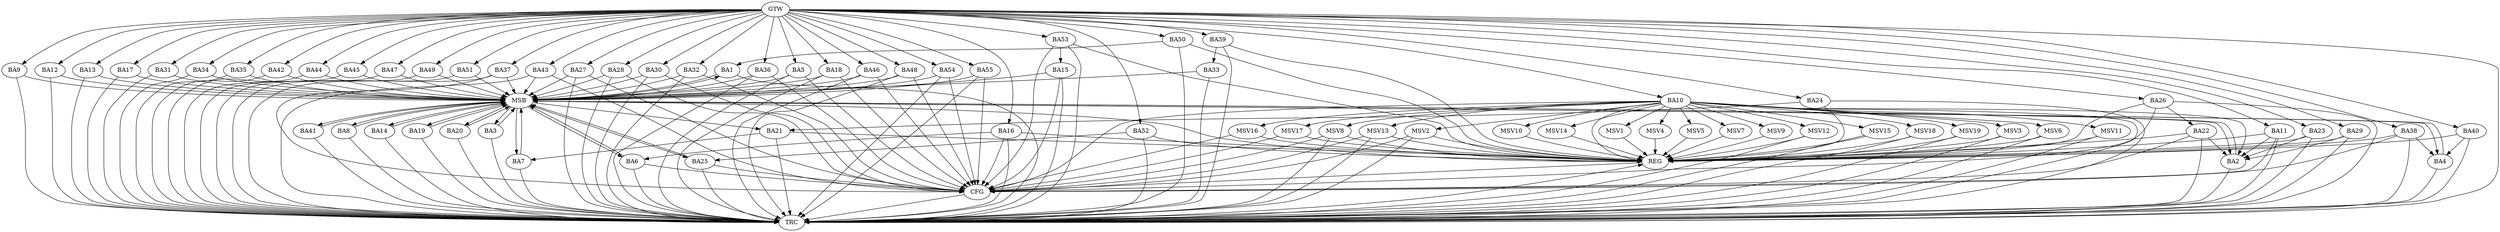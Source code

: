strict digraph G {
  BA1 [ label="BA1" ];
  BA2 [ label="BA2" ];
  BA3 [ label="BA3" ];
  BA4 [ label="BA4" ];
  BA5 [ label="BA5" ];
  BA6 [ label="BA6" ];
  BA7 [ label="BA7" ];
  BA8 [ label="BA8" ];
  BA9 [ label="BA9" ];
  BA10 [ label="BA10" ];
  BA11 [ label="BA11" ];
  BA12 [ label="BA12" ];
  BA13 [ label="BA13" ];
  BA14 [ label="BA14" ];
  BA15 [ label="BA15" ];
  BA16 [ label="BA16" ];
  BA17 [ label="BA17" ];
  BA18 [ label="BA18" ];
  BA19 [ label="BA19" ];
  BA20 [ label="BA20" ];
  BA21 [ label="BA21" ];
  BA22 [ label="BA22" ];
  BA23 [ label="BA23" ];
  BA24 [ label="BA24" ];
  BA25 [ label="BA25" ];
  BA26 [ label="BA26" ];
  BA27 [ label="BA27" ];
  BA28 [ label="BA28" ];
  BA29 [ label="BA29" ];
  BA30 [ label="BA30" ];
  BA31 [ label="BA31" ];
  BA32 [ label="BA32" ];
  BA33 [ label="BA33" ];
  BA34 [ label="BA34" ];
  BA35 [ label="BA35" ];
  BA36 [ label="BA36" ];
  BA37 [ label="BA37" ];
  BA38 [ label="BA38" ];
  BA39 [ label="BA39" ];
  BA40 [ label="BA40" ];
  BA41 [ label="BA41" ];
  BA42 [ label="BA42" ];
  BA43 [ label="BA43" ];
  BA44 [ label="BA44" ];
  BA45 [ label="BA45" ];
  BA46 [ label="BA46" ];
  BA47 [ label="BA47" ];
  BA48 [ label="BA48" ];
  BA49 [ label="BA49" ];
  BA50 [ label="BA50" ];
  BA51 [ label="BA51" ];
  BA52 [ label="BA52" ];
  BA53 [ label="BA53" ];
  BA54 [ label="BA54" ];
  BA55 [ label="BA55" ];
  GTW [ label="GTW" ];
  REG [ label="REG" ];
  MSB [ label="MSB" ];
  CFG [ label="CFG" ];
  TRC [ label="TRC" ];
  MSV1 [ label="MSV1" ];
  MSV2 [ label="MSV2" ];
  MSV3 [ label="MSV3" ];
  MSV4 [ label="MSV4" ];
  MSV5 [ label="MSV5" ];
  MSV6 [ label="MSV6" ];
  MSV7 [ label="MSV7" ];
  MSV8 [ label="MSV8" ];
  MSV9 [ label="MSV9" ];
  MSV10 [ label="MSV10" ];
  MSV11 [ label="MSV11" ];
  MSV12 [ label="MSV12" ];
  MSV13 [ label="MSV13" ];
  MSV14 [ label="MSV14" ];
  MSV15 [ label="MSV15" ];
  MSV16 [ label="MSV16" ];
  MSV17 [ label="MSV17" ];
  MSV18 [ label="MSV18" ];
  MSV19 [ label="MSV19" ];
  BA10 -> BA2;
  BA11 -> BA2;
  BA16 -> BA6;
  BA21 -> BA7;
  BA22 -> BA2;
  BA23 -> BA2;
  BA24 -> BA21;
  BA26 -> BA22;
  BA29 -> BA2;
  BA38 -> BA4;
  BA39 -> BA33;
  BA40 -> BA4;
  BA50 -> BA1;
  BA52 -> BA25;
  BA53 -> BA15;
  GTW -> BA5;
  GTW -> BA9;
  GTW -> BA10;
  GTW -> BA11;
  GTW -> BA12;
  GTW -> BA13;
  GTW -> BA16;
  GTW -> BA17;
  GTW -> BA18;
  GTW -> BA23;
  GTW -> BA24;
  GTW -> BA26;
  GTW -> BA27;
  GTW -> BA28;
  GTW -> BA29;
  GTW -> BA30;
  GTW -> BA31;
  GTW -> BA32;
  GTW -> BA34;
  GTW -> BA35;
  GTW -> BA36;
  GTW -> BA37;
  GTW -> BA38;
  GTW -> BA39;
  GTW -> BA40;
  GTW -> BA42;
  GTW -> BA43;
  GTW -> BA44;
  GTW -> BA45;
  GTW -> BA46;
  GTW -> BA47;
  GTW -> BA48;
  GTW -> BA49;
  GTW -> BA50;
  GTW -> BA51;
  GTW -> BA52;
  GTW -> BA53;
  GTW -> BA54;
  GTW -> BA55;
  BA10 -> REG;
  BA11 -> REG;
  BA16 -> REG;
  BA21 -> REG;
  BA22 -> REG;
  BA23 -> REG;
  BA24 -> REG;
  BA26 -> REG;
  BA29 -> REG;
  BA38 -> REG;
  BA39 -> REG;
  BA40 -> REG;
  BA50 -> REG;
  BA52 -> REG;
  BA53 -> REG;
  BA1 -> MSB;
  MSB -> BA2;
  MSB -> REG;
  BA2 -> MSB;
  MSB -> BA1;
  BA3 -> MSB;
  BA4 -> MSB;
  BA5 -> MSB;
  BA6 -> MSB;
  BA7 -> MSB;
  MSB -> BA4;
  BA8 -> MSB;
  BA9 -> MSB;
  BA12 -> MSB;
  MSB -> BA8;
  BA13 -> MSB;
  MSB -> BA3;
  BA14 -> MSB;
  BA15 -> MSB;
  MSB -> BA7;
  BA17 -> MSB;
  BA18 -> MSB;
  MSB -> BA14;
  BA19 -> MSB;
  BA20 -> MSB;
  MSB -> BA6;
  BA25 -> MSB;
  MSB -> BA21;
  BA27 -> MSB;
  BA28 -> MSB;
  BA30 -> MSB;
  BA31 -> MSB;
  BA32 -> MSB;
  MSB -> BA19;
  BA33 -> MSB;
  MSB -> BA20;
  BA34 -> MSB;
  BA35 -> MSB;
  MSB -> BA25;
  BA36 -> MSB;
  BA37 -> MSB;
  BA41 -> MSB;
  BA42 -> MSB;
  BA43 -> MSB;
  MSB -> BA41;
  BA44 -> MSB;
  BA45 -> MSB;
  BA46 -> MSB;
  BA47 -> MSB;
  BA48 -> MSB;
  BA49 -> MSB;
  BA51 -> MSB;
  BA54 -> MSB;
  BA55 -> MSB;
  BA16 -> CFG;
  BA22 -> CFG;
  BA46 -> CFG;
  BA48 -> CFG;
  BA28 -> CFG;
  BA5 -> CFG;
  BA25 -> CFG;
  BA6 -> CFG;
  BA11 -> CFG;
  BA53 -> CFG;
  BA55 -> CFG;
  BA38 -> CFG;
  BA30 -> CFG;
  BA54 -> CFG;
  BA37 -> CFG;
  BA15 -> CFG;
  BA18 -> CFG;
  BA10 -> CFG;
  BA27 -> CFG;
  BA36 -> CFG;
  BA26 -> CFG;
  BA32 -> CFG;
  BA43 -> CFG;
  REG -> CFG;
  BA1 -> TRC;
  BA2 -> TRC;
  BA3 -> TRC;
  BA4 -> TRC;
  BA5 -> TRC;
  BA6 -> TRC;
  BA7 -> TRC;
  BA8 -> TRC;
  BA9 -> TRC;
  BA10 -> TRC;
  BA11 -> TRC;
  BA12 -> TRC;
  BA13 -> TRC;
  BA14 -> TRC;
  BA15 -> TRC;
  BA16 -> TRC;
  BA17 -> TRC;
  BA18 -> TRC;
  BA19 -> TRC;
  BA20 -> TRC;
  BA21 -> TRC;
  BA22 -> TRC;
  BA23 -> TRC;
  BA24 -> TRC;
  BA25 -> TRC;
  BA26 -> TRC;
  BA27 -> TRC;
  BA28 -> TRC;
  BA29 -> TRC;
  BA30 -> TRC;
  BA31 -> TRC;
  BA32 -> TRC;
  BA33 -> TRC;
  BA34 -> TRC;
  BA35 -> TRC;
  BA36 -> TRC;
  BA37 -> TRC;
  BA38 -> TRC;
  BA39 -> TRC;
  BA40 -> TRC;
  BA41 -> TRC;
  BA42 -> TRC;
  BA43 -> TRC;
  BA44 -> TRC;
  BA45 -> TRC;
  BA46 -> TRC;
  BA47 -> TRC;
  BA48 -> TRC;
  BA49 -> TRC;
  BA50 -> TRC;
  BA51 -> TRC;
  BA52 -> TRC;
  BA53 -> TRC;
  BA54 -> TRC;
  BA55 -> TRC;
  GTW -> TRC;
  CFG -> TRC;
  TRC -> REG;
  BA10 -> MSV1;
  BA10 -> MSV2;
  BA10 -> MSV3;
  BA10 -> MSV4;
  BA10 -> MSV5;
  BA10 -> MSV6;
  MSV1 -> REG;
  MSV2 -> REG;
  MSV2 -> TRC;
  MSV2 -> CFG;
  MSV3 -> REG;
  MSV3 -> TRC;
  MSV4 -> REG;
  MSV5 -> REG;
  MSV6 -> REG;
  MSV6 -> TRC;
  BA10 -> MSV7;
  MSV7 -> REG;
  BA10 -> MSV8;
  MSV8 -> REG;
  MSV8 -> TRC;
  MSV8 -> CFG;
  BA10 -> MSV9;
  MSV9 -> REG;
  BA10 -> MSV10;
  MSV10 -> REG;
  BA10 -> MSV11;
  MSV11 -> REG;
  MSV11 -> TRC;
  BA10 -> MSV12;
  BA10 -> MSV13;
  MSV12 -> REG;
  MSV12 -> TRC;
  MSV13 -> REG;
  MSV13 -> TRC;
  MSV13 -> CFG;
  BA10 -> MSV14;
  MSV14 -> REG;
  BA10 -> MSV15;
  MSV15 -> REG;
  MSV15 -> TRC;
  BA10 -> MSV16;
  MSV16 -> REG;
  MSV16 -> CFG;
  BA10 -> MSV17;
  BA10 -> MSV18;
  MSV17 -> REG;
  MSV17 -> CFG;
  MSV18 -> REG;
  MSV18 -> TRC;
  BA10 -> MSV19;
  MSV19 -> REG;
  MSV19 -> TRC;
}
